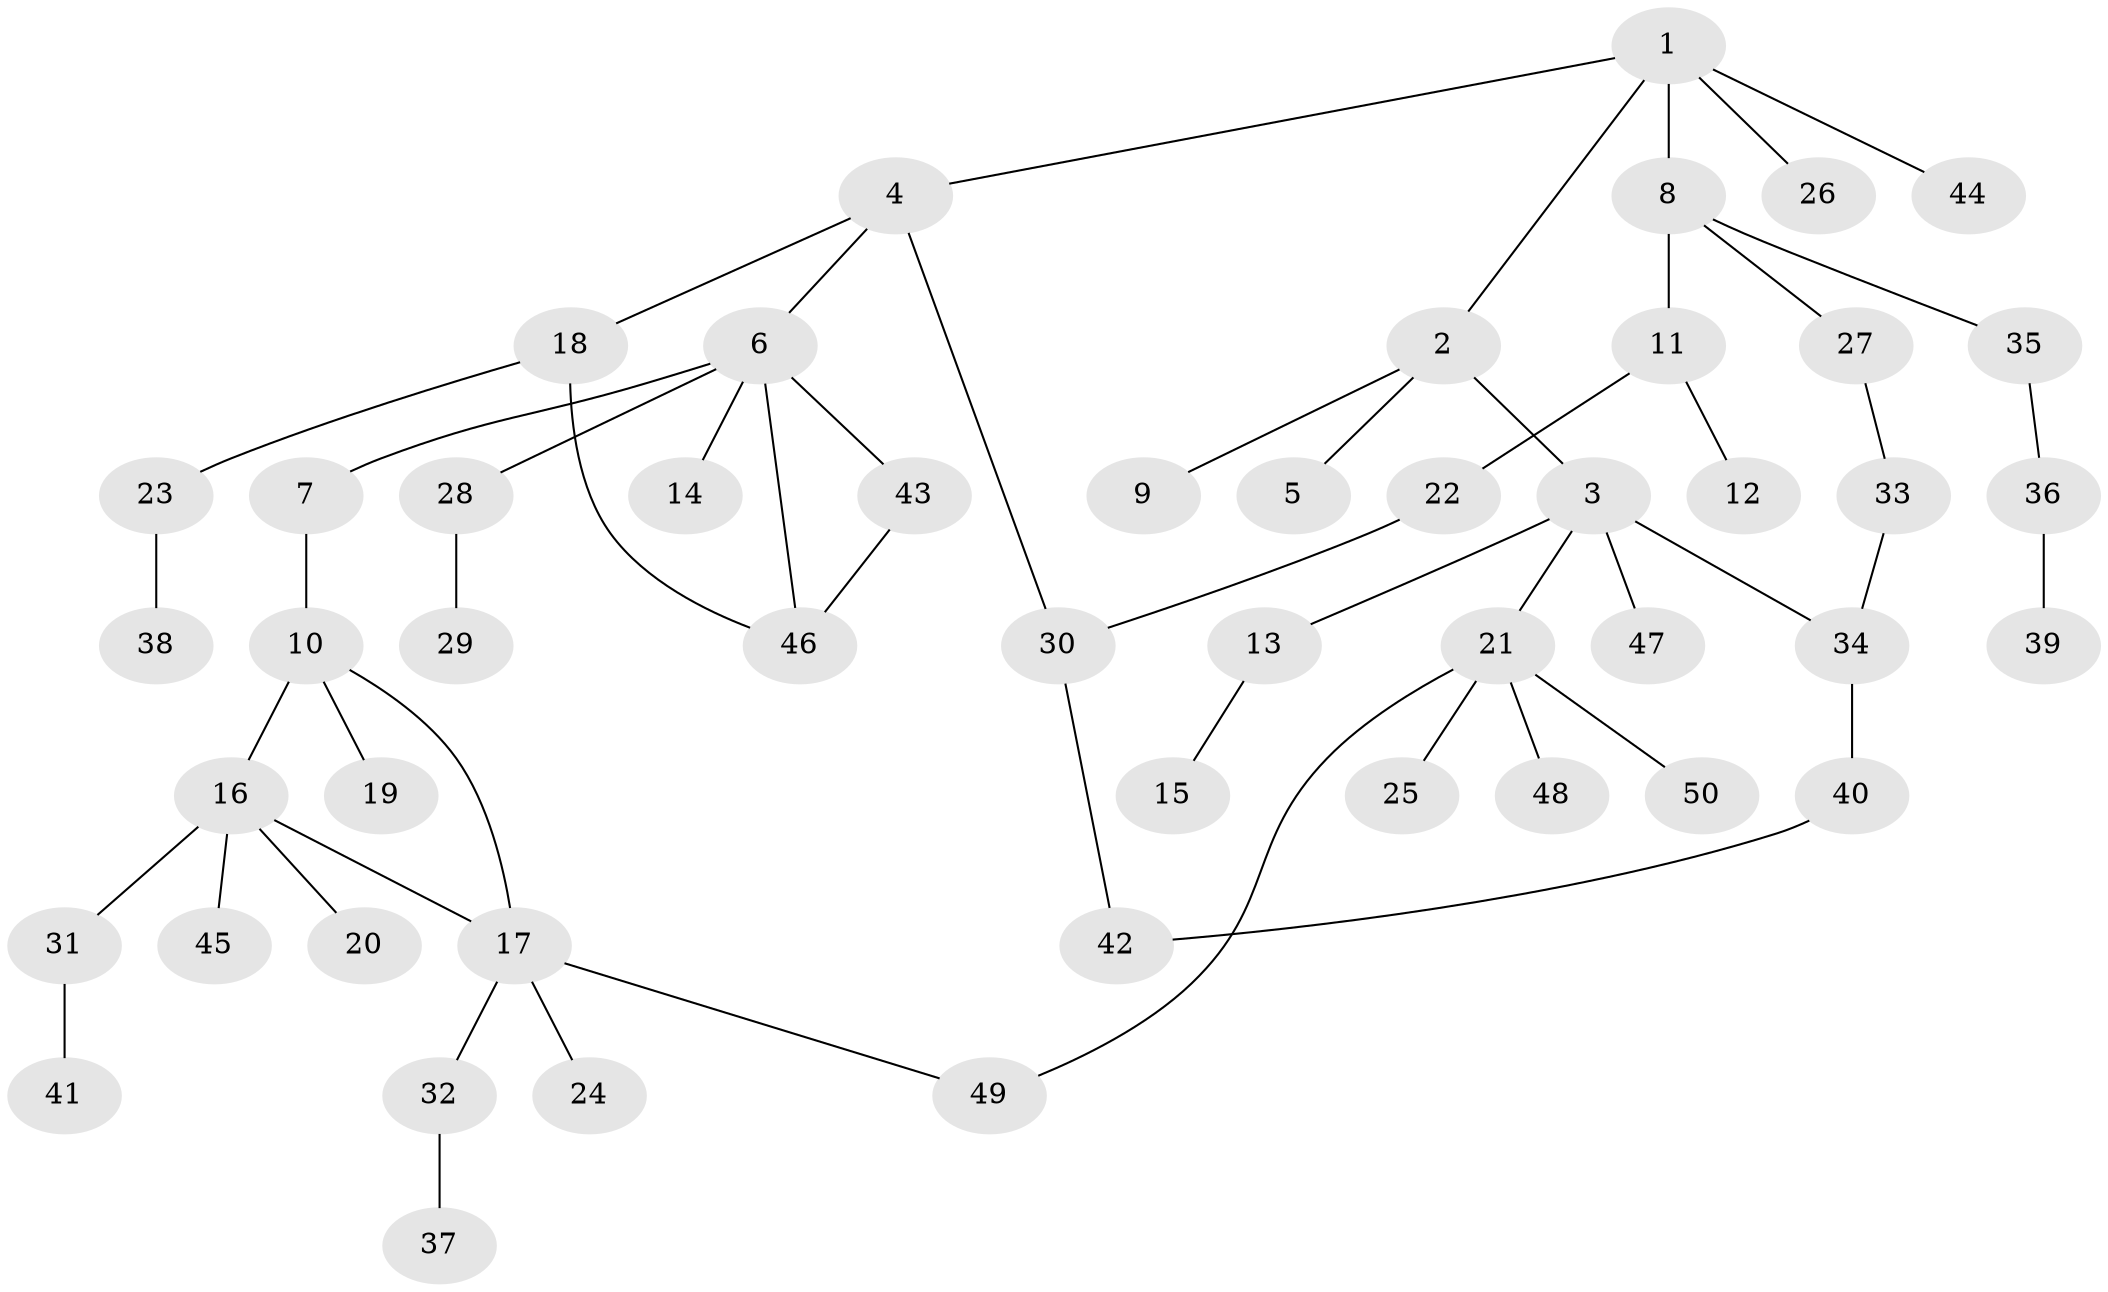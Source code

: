 // Generated by graph-tools (version 1.1) at 2025/13/03/09/25 04:13:19]
// undirected, 50 vertices, 56 edges
graph export_dot {
graph [start="1"]
  node [color=gray90,style=filled];
  1;
  2;
  3;
  4;
  5;
  6;
  7;
  8;
  9;
  10;
  11;
  12;
  13;
  14;
  15;
  16;
  17;
  18;
  19;
  20;
  21;
  22;
  23;
  24;
  25;
  26;
  27;
  28;
  29;
  30;
  31;
  32;
  33;
  34;
  35;
  36;
  37;
  38;
  39;
  40;
  41;
  42;
  43;
  44;
  45;
  46;
  47;
  48;
  49;
  50;
  1 -- 2;
  1 -- 4;
  1 -- 8;
  1 -- 26;
  1 -- 44;
  2 -- 3;
  2 -- 5;
  2 -- 9;
  3 -- 13;
  3 -- 21;
  3 -- 47;
  3 -- 34;
  4 -- 6;
  4 -- 18;
  4 -- 30;
  6 -- 7;
  6 -- 14;
  6 -- 28;
  6 -- 43;
  6 -- 46;
  7 -- 10;
  8 -- 11;
  8 -- 27;
  8 -- 35;
  10 -- 16;
  10 -- 19;
  10 -- 17;
  11 -- 12;
  11 -- 22;
  13 -- 15;
  16 -- 17;
  16 -- 20;
  16 -- 31;
  16 -- 45;
  17 -- 24;
  17 -- 32;
  17 -- 49;
  18 -- 23;
  18 -- 46;
  21 -- 25;
  21 -- 48;
  21 -- 50;
  21 -- 49;
  22 -- 30;
  23 -- 38;
  27 -- 33;
  28 -- 29;
  30 -- 42;
  31 -- 41;
  32 -- 37;
  33 -- 34;
  34 -- 40;
  35 -- 36;
  36 -- 39;
  40 -- 42;
  43 -- 46;
}

